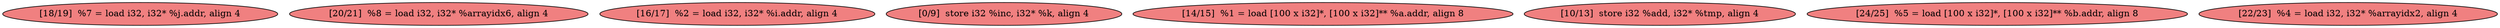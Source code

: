 
digraph G {


node121 [fillcolor=lightcoral,label="[18/19]  %7 = load i32, i32* %j.addr, align 4",shape=ellipse,style=filled ]
node120 [fillcolor=lightcoral,label="[20/21]  %8 = load i32, i32* %arrayidx6, align 4",shape=ellipse,style=filled ]
node114 [fillcolor=lightcoral,label="[16/17]  %2 = load i32, i32* %i.addr, align 4",shape=ellipse,style=filled ]
node117 [fillcolor=lightcoral,label="[0/9]  store i32 %inc, i32* %k, align 4",shape=ellipse,style=filled ]
node115 [fillcolor=lightcoral,label="[14/15]  %1 = load [100 x i32]*, [100 x i32]** %a.addr, align 8",shape=ellipse,style=filled ]
node116 [fillcolor=lightcoral,label="[10/13]  store i32 %add, i32* %tmp, align 4",shape=ellipse,style=filled ]
node118 [fillcolor=lightcoral,label="[24/25]  %5 = load [100 x i32]*, [100 x i32]** %b.addr, align 8",shape=ellipse,style=filled ]
node119 [fillcolor=lightcoral,label="[22/23]  %4 = load i32, i32* %arrayidx2, align 4",shape=ellipse,style=filled ]



}
